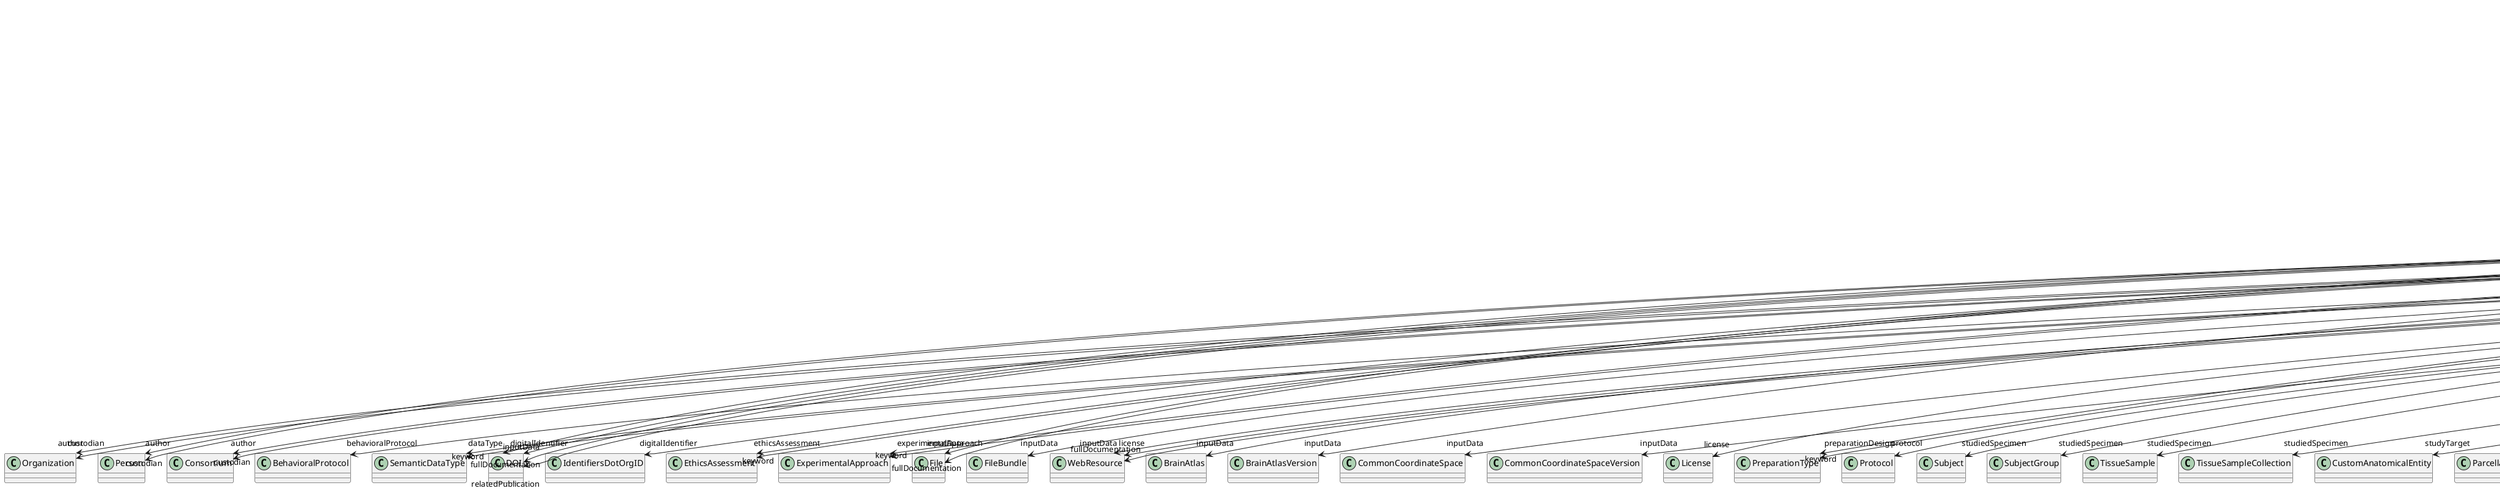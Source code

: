 @startuml
class DatasetVersion {
+author
+behavioralProtocol
+dataType
+digitalIdentifier
+ethicsAssessment
+experimentalApproach
+inputData
+isAlternativeVersionOf
+isNewVersionOf
+license
+preparationDesign
+protocol
+studiedSpecimen
+studyTarget
+technique
+accessibility
+copyright
+custodian
+description
+fullDocumentation
+fullName
+funding
+homepage
+howToCite
+keyword
+otherContribution
+relatedPublication
+releaseDate
+repository
+shortName
+supportChannel
+versionIdentifier
+versionInnovation

}
DatasetVersion -d-> "author" Organization
DatasetVersion -d-> "author" Person
DatasetVersion -d-> "author" Consortium
DatasetVersion -d-> "behavioralProtocol" BehavioralProtocol
DatasetVersion -d-> "dataType" SemanticDataType
DatasetVersion -d-> "digitalIdentifier" DOI
DatasetVersion -d-> "digitalIdentifier" IdentifiersDotOrgID
DatasetVersion -d-> "ethicsAssessment" EthicsAssessment
DatasetVersion -d-> "experimentalApproach" ExperimentalApproach
DatasetVersion -d-> "inputData" DOI
DatasetVersion -d-> "inputData" File
DatasetVersion -d-> "inputData" FileBundle
DatasetVersion -d-> "inputData" WebResource
DatasetVersion -d-> "inputData" BrainAtlas
DatasetVersion -d-> "inputData" BrainAtlasVersion
DatasetVersion -d-> "inputData" CommonCoordinateSpace
DatasetVersion -d-> "inputData" CommonCoordinateSpaceVersion
DatasetVersion -d-> "isAlternativeVersionOf" DatasetVersion
DatasetVersion -d-> "isNewVersionOf" DatasetVersion
DatasetVersion -d-> "license" License
DatasetVersion -d-> "license" WebResource
DatasetVersion -d-> "preparationDesign" PreparationType
DatasetVersion -d-> "protocol" Protocol
DatasetVersion -d-> "studiedSpecimen" Subject
DatasetVersion -d-> "studiedSpecimen" SubjectGroup
DatasetVersion -d-> "studiedSpecimen" TissueSample
DatasetVersion -d-> "studiedSpecimen" TissueSampleCollection
DatasetVersion -d-> "studyTarget" CustomAnatomicalEntity
DatasetVersion -d-> "studyTarget" ParcellationEntity
DatasetVersion -d-> "studyTarget" ParcellationEntityVersion
DatasetVersion -d-> "studyTarget" TermSuggestion
DatasetVersion -d-> "studyTarget" VisualStimulusType
DatasetVersion -d-> "studyTarget" Handedness
DatasetVersion -d-> "studyTarget" Species
DatasetVersion -d-> "studyTarget" BiologicalSex
DatasetVersion -d-> "studyTarget" OpticalStimulusType
DatasetVersion -d-> "studyTarget" UBERONParcellation
DatasetVersion -d-> "studyTarget" OlfactoryStimulusType
DatasetVersion -d-> "studyTarget" ElectricalStimulusType
DatasetVersion -d-> "studyTarget" CellType
DatasetVersion -d-> "studyTarget" Disease
DatasetVersion -d-> "studyTarget" AuditoryStimulusType
DatasetVersion -d-> "studyTarget" SubcellularEntity
DatasetVersion -d-> "studyTarget" GeneticStrainType
DatasetVersion -d-> "studyTarget" OrganismSubstance
DatasetVersion -d-> "studyTarget" TactileStimulusType
DatasetVersion -d-> "studyTarget" OrganismSystem
DatasetVersion -d-> "studyTarget" GustatoryStimulusType
DatasetVersion -d-> "studyTarget" Organ
DatasetVersion -d-> "studyTarget" DiseaseModel
DatasetVersion -d-> "studyTarget" BreedingType
DatasetVersion -d-> "studyTarget" BiologicalOrder
DatasetVersion -d-> "studyTarget" MolecularEntity
DatasetVersion -d-> "studyTarget" CellCultureType
DatasetVersion -d-> "technique" AnalysisTechnique
DatasetVersion -d-> "technique" StimulationApproach
DatasetVersion -d-> "technique" Technique
DatasetVersion -d-> "technique" StimulationTechnique
DatasetVersion -d-> "accessibility" ProductAccessibility
DatasetVersion -d-> "copyright" Copyright
DatasetVersion -d-> "custodian" Organization
DatasetVersion -d-> "custodian" Person
DatasetVersion -d-> "custodian" Consortium
DatasetVersion -d-> "fullDocumentation" DOI
DatasetVersion -d-> "fullDocumentation" File
DatasetVersion -d-> "fullDocumentation" WebResource
DatasetVersion -d-> "funding" Funding
DatasetVersion -d-> "keyword" TermSuggestion
DatasetVersion -d-> "keyword" AnalysisTechnique
DatasetVersion -d-> "keyword" PatchClampVariation
DatasetVersion -d-> "keyword" SoftwareFeature
DatasetVersion -d-> "keyword" EthicsAssessment
DatasetVersion -d-> "keyword" VisualStimulusType
DatasetVersion -d-> "keyword" Handedness
DatasetVersion -d-> "keyword" Species
DatasetVersion -d-> "keyword" BiologicalSex
DatasetVersion -d-> "keyword" QualitativeOverlap
DatasetVersion -d-> "keyword" Service
DatasetVersion -d-> "keyword" SemanticDataType
DatasetVersion -d-> "keyword" OpticalStimulusType
DatasetVersion -d-> "keyword" AgeCategory
DatasetVersion -d-> "keyword" UBERONParcellation
DatasetVersion -d-> "keyword" FileRepositoryType
DatasetVersion -d-> "keyword" TissueSampleAttribute
DatasetVersion -d-> "keyword" TypeOfUncertainty
DatasetVersion -d-> "keyword" OlfactoryStimulusType
DatasetVersion -d-> "keyword" OperatingSystem
DatasetVersion -d-> "keyword" LearningResourceType
DatasetVersion -d-> "keyword" ModelScope
DatasetVersion -d-> "keyword" ElectricalStimulusType
DatasetVersion -d-> "keyword" OperatingDevice
DatasetVersion -d-> "keyword" CellType
DatasetVersion -d-> "keyword" Disease
DatasetVersion -d-> "keyword" FileBundleGrouping
DatasetVersion -d-> "keyword" AuditoryStimulusType
DatasetVersion -d-> "keyword" ChemicalMixtureType
DatasetVersion -d-> "keyword" EducationalLevel
DatasetVersion -d-> "keyword" AnatomicalPlane
DatasetVersion -d-> "keyword" SubjectAttribute
DatasetVersion -d-> "keyword" DataType
DatasetVersion -d-> "keyword" SubcellularEntity
DatasetVersion -d-> "keyword" CriteriaQualityType
DatasetVersion -d-> "keyword" ActionStatusType
DatasetVersion -d-> "keyword" GeneticStrainType
DatasetVersion -d-> "keyword" StimulationApproach
DatasetVersion -d-> "keyword" Colormap
DatasetVersion -d-> "keyword" MetaDataModelType
DatasetVersion -d-> "keyword" OrganismSubstance
DatasetVersion -d-> "keyword" TactileStimulusType
DatasetVersion -d-> "keyword" OrganismSystem
DatasetVersion -d-> "keyword" GustatoryStimulusType
DatasetVersion -d-> "keyword" CranialWindowConstructionType
DatasetVersion -d-> "keyword" Organ
DatasetVersion -d-> "keyword" Laterality
DatasetVersion -d-> "keyword" AnnotationType
DatasetVersion -d-> "keyword" PreparationType
DatasetVersion -d-> "keyword" Terminology
DatasetVersion -d-> "keyword" UnitOfMeasurement
DatasetVersion -d-> "keyword" ModelAbstractionLevel
DatasetVersion -d-> "keyword" AnatomicalAxesOrientation
DatasetVersion -d-> "keyword" ProgrammingLanguage
DatasetVersion -d-> "keyword" CranialWindowReinforcementType
DatasetVersion -d-> "keyword" SoftwareApplicationCategory
DatasetVersion -d-> "keyword" TissueSampleType
DatasetVersion -d-> "keyword" Technique
DatasetVersion -d-> "keyword" DifferenceMeasure
DatasetVersion -d-> "keyword" StimulationTechnique
DatasetVersion -d-> "keyword" AnatomicalIdentificationType
DatasetVersion -d-> "keyword" FileUsageRole
DatasetVersion -d-> "keyword" DiseaseModel
DatasetVersion -d-> "keyword" MeasuredQuantity
DatasetVersion -d-> "keyword" ProductAccessibility
DatasetVersion -d-> "keyword" DeviceType
DatasetVersion -d-> "keyword" Language
DatasetVersion -d-> "keyword" BreedingType
DatasetVersion -d-> "keyword" BiologicalOrder
DatasetVersion -d-> "keyword" AtlasType
DatasetVersion -d-> "keyword" MolecularEntity
DatasetVersion -d-> "keyword" ExperimentalApproach
DatasetVersion -d-> "keyword" ContributionType
DatasetVersion -d-> "keyword" SetupType
DatasetVersion -d-> "keyword" CellCultureType
DatasetVersion -d-> "keyword" AnnotationCriteriaType
DatasetVersion -d-> "otherContribution" Contribution
DatasetVersion -d-> "relatedPublication" Chapter
DatasetVersion -d-> "relatedPublication" ScholarlyArticle
DatasetVersion -d-> "relatedPublication" Book
DatasetVersion -d-> "relatedPublication" ISBN
DatasetVersion -d-> "relatedPublication" DOI
DatasetVersion -d-> "relatedPublication" HANDLE
DatasetVersion -d-> "relatedPublication" ISSN
DatasetVersion -d-> "repository" FileRepository

@enduml